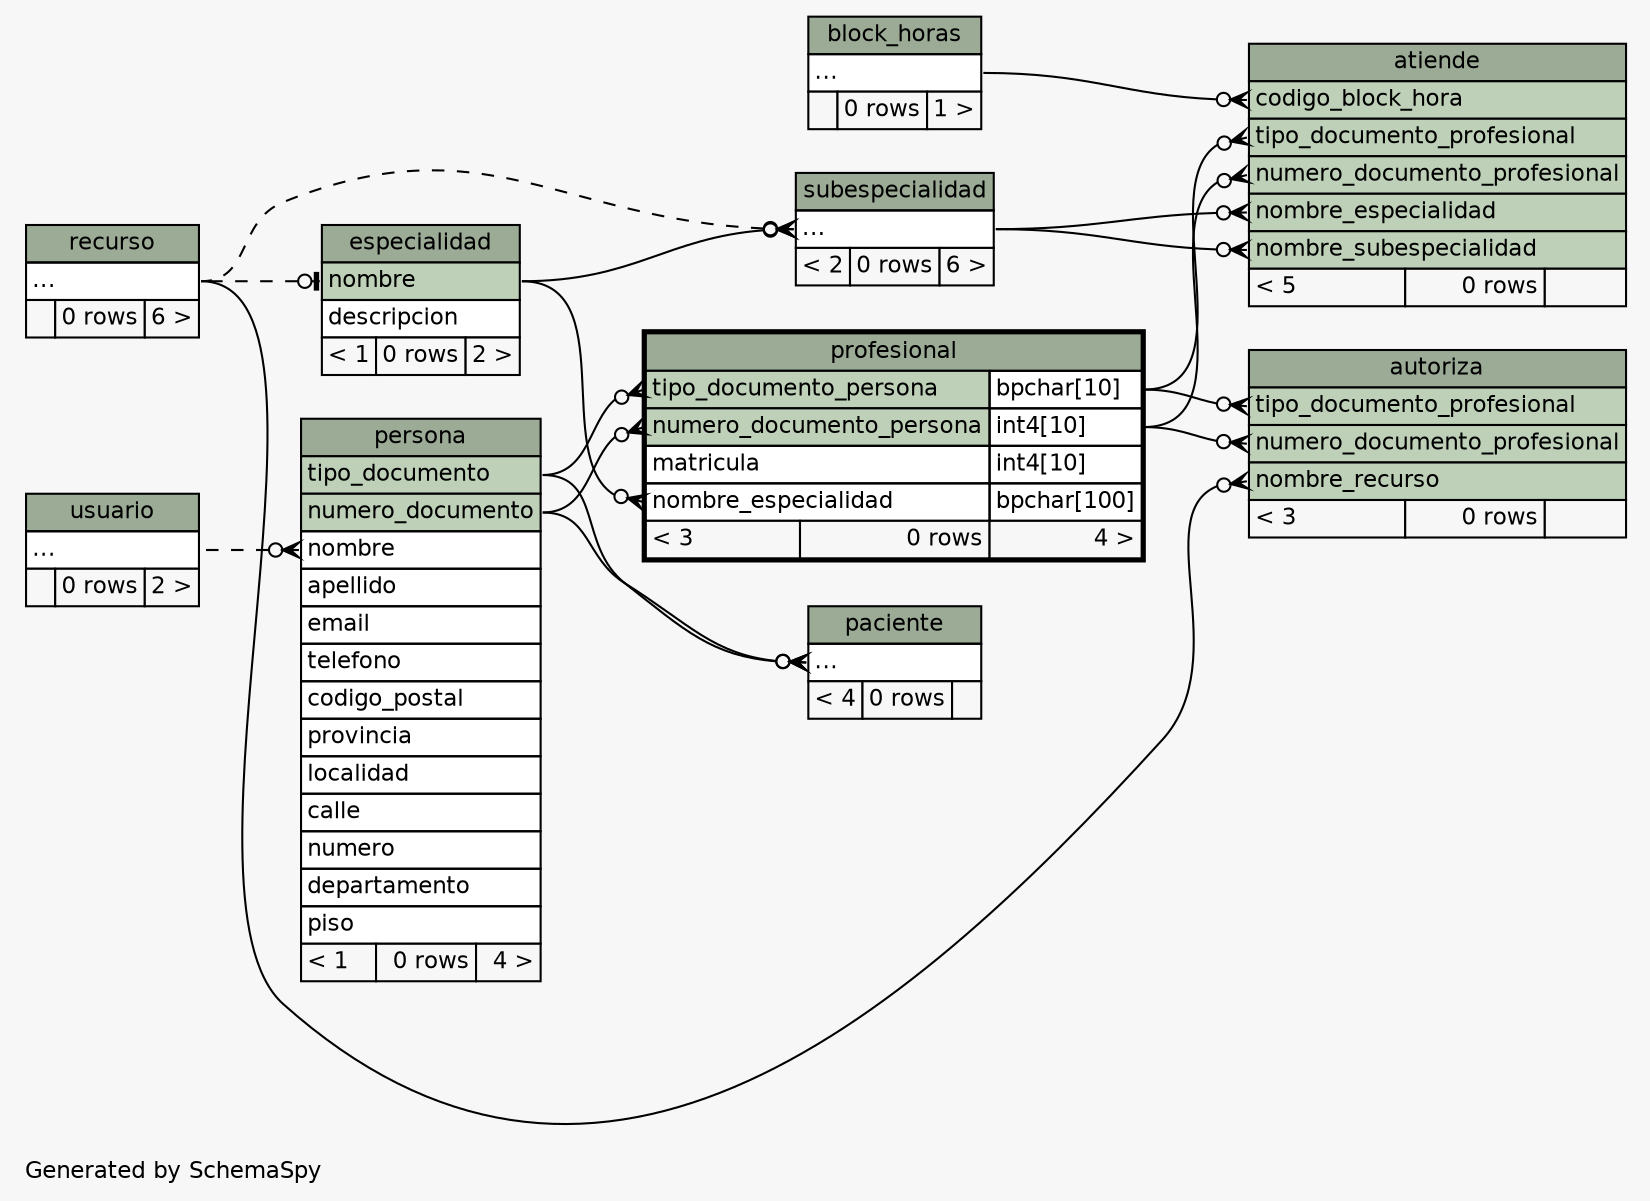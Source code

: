 // dot 2.26.3 on Linux 3.8.0-35-generic
// SchemaSpy rev 590
digraph "impliedTwoDegreesRelationshipsDiagram" {
  graph [
    rankdir="RL"
    bgcolor="#f7f7f7"
    label="\nGenerated by SchemaSpy"
    labeljust="l"
    nodesep="0.18"
    ranksep="0.46"
    fontname="Helvetica"
    fontsize="11"
  ];
  node [
    fontname="Helvetica"
    fontsize="11"
    shape="plaintext"
  ];
  edge [
    arrowsize="0.8"
  ];
  "atiende":"codigo_block_hora":w -> "block_horas":"elipses":e [arrowhead=none dir=back arrowtail=crowodot];
  "atiende":"nombre_especialidad":w -> "subespecialidad":"elipses":e [arrowhead=none dir=back arrowtail=crowodot];
  "atiende":"nombre_subespecialidad":w -> "subespecialidad":"elipses":e [arrowhead=none dir=back arrowtail=crowodot];
  "atiende":"numero_documento_profesional":w -> "profesional":"numero_documento_persona.type":e [arrowhead=none dir=back arrowtail=crowodot];
  "atiende":"tipo_documento_profesional":w -> "profesional":"tipo_documento_persona.type":e [arrowhead=none dir=back arrowtail=crowodot];
  "autoriza":"nombre_recurso":w -> "recurso":"elipses":e [arrowhead=none dir=back arrowtail=crowodot];
  "autoriza":"numero_documento_profesional":w -> "profesional":"numero_documento_persona.type":e [arrowhead=none dir=back arrowtail=crowodot];
  "autoriza":"tipo_documento_profesional":w -> "profesional":"tipo_documento_persona.type":e [arrowhead=none dir=back arrowtail=crowodot];
  "especialidad":"nombre":w -> "recurso":"elipses":e [arrowhead=none dir=back arrowtail=teeodot style=dashed];
  "paciente":"elipses":w -> "persona":"numero_documento":e [arrowhead=none dir=back arrowtail=crowodot];
  "paciente":"elipses":w -> "persona":"tipo_documento":e [arrowhead=none dir=back arrowtail=crowodot];
  "persona":"nombre":w -> "usuario":"elipses":e [arrowhead=none dir=back arrowtail=crowodot style=dashed];
  "profesional":"nombre_especialidad":w -> "especialidad":"nombre":e [arrowhead=none dir=back arrowtail=crowodot];
  "profesional":"numero_documento_persona":w -> "persona":"numero_documento":e [arrowhead=none dir=back arrowtail=crowodot];
  "profesional":"tipo_documento_persona":w -> "persona":"tipo_documento":e [arrowhead=none dir=back arrowtail=crowodot];
  "subespecialidad":"elipses":w -> "recurso":"elipses":e [arrowhead=none dir=back arrowtail=crowodot style=dashed];
  "subespecialidad":"elipses":w -> "especialidad":"nombre":e [arrowhead=none dir=back arrowtail=crowodot];
  "atiende" [
    label=<
    <TABLE BORDER="0" CELLBORDER="1" CELLSPACING="0" BGCOLOR="#ffffff">
      <TR><TD COLSPAN="3" BGCOLOR="#9bab96" ALIGN="CENTER">atiende</TD></TR>
      <TR><TD PORT="codigo_block_hora" COLSPAN="3" BGCOLOR="#bed1b8" ALIGN="LEFT">codigo_block_hora</TD></TR>
      <TR><TD PORT="tipo_documento_profesional" COLSPAN="3" BGCOLOR="#bed1b8" ALIGN="LEFT">tipo_documento_profesional</TD></TR>
      <TR><TD PORT="numero_documento_profesional" COLSPAN="3" BGCOLOR="#bed1b8" ALIGN="LEFT">numero_documento_profesional</TD></TR>
      <TR><TD PORT="nombre_especialidad" COLSPAN="3" BGCOLOR="#bed1b8" ALIGN="LEFT">nombre_especialidad</TD></TR>
      <TR><TD PORT="nombre_subespecialidad" COLSPAN="3" BGCOLOR="#bed1b8" ALIGN="LEFT">nombre_subespecialidad</TD></TR>
      <TR><TD ALIGN="LEFT" BGCOLOR="#f7f7f7">&lt; 5</TD><TD ALIGN="RIGHT" BGCOLOR="#f7f7f7">0 rows</TD><TD ALIGN="RIGHT" BGCOLOR="#f7f7f7">  </TD></TR>
    </TABLE>>
    URL="atiende.html"
    tooltip="atiende"
  ];
  "autoriza" [
    label=<
    <TABLE BORDER="0" CELLBORDER="1" CELLSPACING="0" BGCOLOR="#ffffff">
      <TR><TD COLSPAN="3" BGCOLOR="#9bab96" ALIGN="CENTER">autoriza</TD></TR>
      <TR><TD PORT="tipo_documento_profesional" COLSPAN="3" BGCOLOR="#bed1b8" ALIGN="LEFT">tipo_documento_profesional</TD></TR>
      <TR><TD PORT="numero_documento_profesional" COLSPAN="3" BGCOLOR="#bed1b8" ALIGN="LEFT">numero_documento_profesional</TD></TR>
      <TR><TD PORT="nombre_recurso" COLSPAN="3" BGCOLOR="#bed1b8" ALIGN="LEFT">nombre_recurso</TD></TR>
      <TR><TD ALIGN="LEFT" BGCOLOR="#f7f7f7">&lt; 3</TD><TD ALIGN="RIGHT" BGCOLOR="#f7f7f7">0 rows</TD><TD ALIGN="RIGHT" BGCOLOR="#f7f7f7">  </TD></TR>
    </TABLE>>
    URL="autoriza.html"
    tooltip="autoriza"
  ];
  "block_horas" [
    label=<
    <TABLE BORDER="0" CELLBORDER="1" CELLSPACING="0" BGCOLOR="#ffffff">
      <TR><TD COLSPAN="3" BGCOLOR="#9bab96" ALIGN="CENTER">block_horas</TD></TR>
      <TR><TD PORT="elipses" COLSPAN="3" ALIGN="LEFT">...</TD></TR>
      <TR><TD ALIGN="LEFT" BGCOLOR="#f7f7f7">  </TD><TD ALIGN="RIGHT" BGCOLOR="#f7f7f7">0 rows</TD><TD ALIGN="RIGHT" BGCOLOR="#f7f7f7">1 &gt;</TD></TR>
    </TABLE>>
    URL="block_horas.html"
    tooltip="block_horas"
  ];
  "especialidad" [
    label=<
    <TABLE BORDER="0" CELLBORDER="1" CELLSPACING="0" BGCOLOR="#ffffff">
      <TR><TD COLSPAN="3" BGCOLOR="#9bab96" ALIGN="CENTER">especialidad</TD></TR>
      <TR><TD PORT="nombre" COLSPAN="3" BGCOLOR="#bed1b8" ALIGN="LEFT">nombre</TD></TR>
      <TR><TD PORT="descripcion" COLSPAN="3" ALIGN="LEFT">descripcion</TD></TR>
      <TR><TD ALIGN="LEFT" BGCOLOR="#f7f7f7">&lt; 1</TD><TD ALIGN="RIGHT" BGCOLOR="#f7f7f7">0 rows</TD><TD ALIGN="RIGHT" BGCOLOR="#f7f7f7">2 &gt;</TD></TR>
    </TABLE>>
    URL="especialidad.html"
    tooltip="especialidad"
  ];
  "paciente" [
    label=<
    <TABLE BORDER="0" CELLBORDER="1" CELLSPACING="0" BGCOLOR="#ffffff">
      <TR><TD COLSPAN="3" BGCOLOR="#9bab96" ALIGN="CENTER">paciente</TD></TR>
      <TR><TD PORT="elipses" COLSPAN="3" ALIGN="LEFT">...</TD></TR>
      <TR><TD ALIGN="LEFT" BGCOLOR="#f7f7f7">&lt; 4</TD><TD ALIGN="RIGHT" BGCOLOR="#f7f7f7">0 rows</TD><TD ALIGN="RIGHT" BGCOLOR="#f7f7f7">  </TD></TR>
    </TABLE>>
    URL="paciente.html"
    tooltip="paciente"
  ];
  "persona" [
    label=<
    <TABLE BORDER="0" CELLBORDER="1" CELLSPACING="0" BGCOLOR="#ffffff">
      <TR><TD COLSPAN="3" BGCOLOR="#9bab96" ALIGN="CENTER">persona</TD></TR>
      <TR><TD PORT="tipo_documento" COLSPAN="3" BGCOLOR="#bed1b8" ALIGN="LEFT">tipo_documento</TD></TR>
      <TR><TD PORT="numero_documento" COLSPAN="3" BGCOLOR="#bed1b8" ALIGN="LEFT">numero_documento</TD></TR>
      <TR><TD PORT="nombre" COLSPAN="3" ALIGN="LEFT">nombre</TD></TR>
      <TR><TD PORT="apellido" COLSPAN="3" ALIGN="LEFT">apellido</TD></TR>
      <TR><TD PORT="email" COLSPAN="3" ALIGN="LEFT">email</TD></TR>
      <TR><TD PORT="telefono" COLSPAN="3" ALIGN="LEFT">telefono</TD></TR>
      <TR><TD PORT="codigo_postal" COLSPAN="3" ALIGN="LEFT">codigo_postal</TD></TR>
      <TR><TD PORT="provincia" COLSPAN="3" ALIGN="LEFT">provincia</TD></TR>
      <TR><TD PORT="localidad" COLSPAN="3" ALIGN="LEFT">localidad</TD></TR>
      <TR><TD PORT="calle" COLSPAN="3" ALIGN="LEFT">calle</TD></TR>
      <TR><TD PORT="numero" COLSPAN="3" ALIGN="LEFT">numero</TD></TR>
      <TR><TD PORT="departamento" COLSPAN="3" ALIGN="LEFT">departamento</TD></TR>
      <TR><TD PORT="piso" COLSPAN="3" ALIGN="LEFT">piso</TD></TR>
      <TR><TD ALIGN="LEFT" BGCOLOR="#f7f7f7">&lt; 1</TD><TD ALIGN="RIGHT" BGCOLOR="#f7f7f7">0 rows</TD><TD ALIGN="RIGHT" BGCOLOR="#f7f7f7">4 &gt;</TD></TR>
    </TABLE>>
    URL="persona.html"
    tooltip="persona"
  ];
  "profesional" [
    label=<
    <TABLE BORDER="2" CELLBORDER="1" CELLSPACING="0" BGCOLOR="#ffffff">
      <TR><TD COLSPAN="3" BGCOLOR="#9bab96" ALIGN="CENTER">profesional</TD></TR>
      <TR><TD PORT="tipo_documento_persona" COLSPAN="2" BGCOLOR="#bed1b8" ALIGN="LEFT">tipo_documento_persona</TD><TD PORT="tipo_documento_persona.type" ALIGN="LEFT">bpchar[10]</TD></TR>
      <TR><TD PORT="numero_documento_persona" COLSPAN="2" BGCOLOR="#bed1b8" ALIGN="LEFT">numero_documento_persona</TD><TD PORT="numero_documento_persona.type" ALIGN="LEFT">int4[10]</TD></TR>
      <TR><TD PORT="matricula" COLSPAN="2" ALIGN="LEFT">matricula</TD><TD PORT="matricula.type" ALIGN="LEFT">int4[10]</TD></TR>
      <TR><TD PORT="nombre_especialidad" COLSPAN="2" ALIGN="LEFT">nombre_especialidad</TD><TD PORT="nombre_especialidad.type" ALIGN="LEFT">bpchar[100]</TD></TR>
      <TR><TD ALIGN="LEFT" BGCOLOR="#f7f7f7">&lt; 3</TD><TD ALIGN="RIGHT" BGCOLOR="#f7f7f7">0 rows</TD><TD ALIGN="RIGHT" BGCOLOR="#f7f7f7">4 &gt;</TD></TR>
    </TABLE>>
    URL="profesional.html"
    tooltip="profesional"
  ];
  "recurso" [
    label=<
    <TABLE BORDER="0" CELLBORDER="1" CELLSPACING="0" BGCOLOR="#ffffff">
      <TR><TD COLSPAN="3" BGCOLOR="#9bab96" ALIGN="CENTER">recurso</TD></TR>
      <TR><TD PORT="elipses" COLSPAN="3" ALIGN="LEFT">...</TD></TR>
      <TR><TD ALIGN="LEFT" BGCOLOR="#f7f7f7">  </TD><TD ALIGN="RIGHT" BGCOLOR="#f7f7f7">0 rows</TD><TD ALIGN="RIGHT" BGCOLOR="#f7f7f7">6 &gt;</TD></TR>
    </TABLE>>
    URL="recurso.html"
    tooltip="recurso"
  ];
  "subespecialidad" [
    label=<
    <TABLE BORDER="0" CELLBORDER="1" CELLSPACING="0" BGCOLOR="#ffffff">
      <TR><TD COLSPAN="3" BGCOLOR="#9bab96" ALIGN="CENTER">subespecialidad</TD></TR>
      <TR><TD PORT="elipses" COLSPAN="3" ALIGN="LEFT">...</TD></TR>
      <TR><TD ALIGN="LEFT" BGCOLOR="#f7f7f7">&lt; 2</TD><TD ALIGN="RIGHT" BGCOLOR="#f7f7f7">0 rows</TD><TD ALIGN="RIGHT" BGCOLOR="#f7f7f7">6 &gt;</TD></TR>
    </TABLE>>
    URL="subespecialidad.html"
    tooltip="subespecialidad"
  ];
  "usuario" [
    label=<
    <TABLE BORDER="0" CELLBORDER="1" CELLSPACING="0" BGCOLOR="#ffffff">
      <TR><TD COLSPAN="3" BGCOLOR="#9bab96" ALIGN="CENTER">usuario</TD></TR>
      <TR><TD PORT="elipses" COLSPAN="3" ALIGN="LEFT">...</TD></TR>
      <TR><TD ALIGN="LEFT" BGCOLOR="#f7f7f7">  </TD><TD ALIGN="RIGHT" BGCOLOR="#f7f7f7">0 rows</TD><TD ALIGN="RIGHT" BGCOLOR="#f7f7f7">2 &gt;</TD></TR>
    </TABLE>>
    URL="usuario.html"
    tooltip="usuario"
  ];
}
